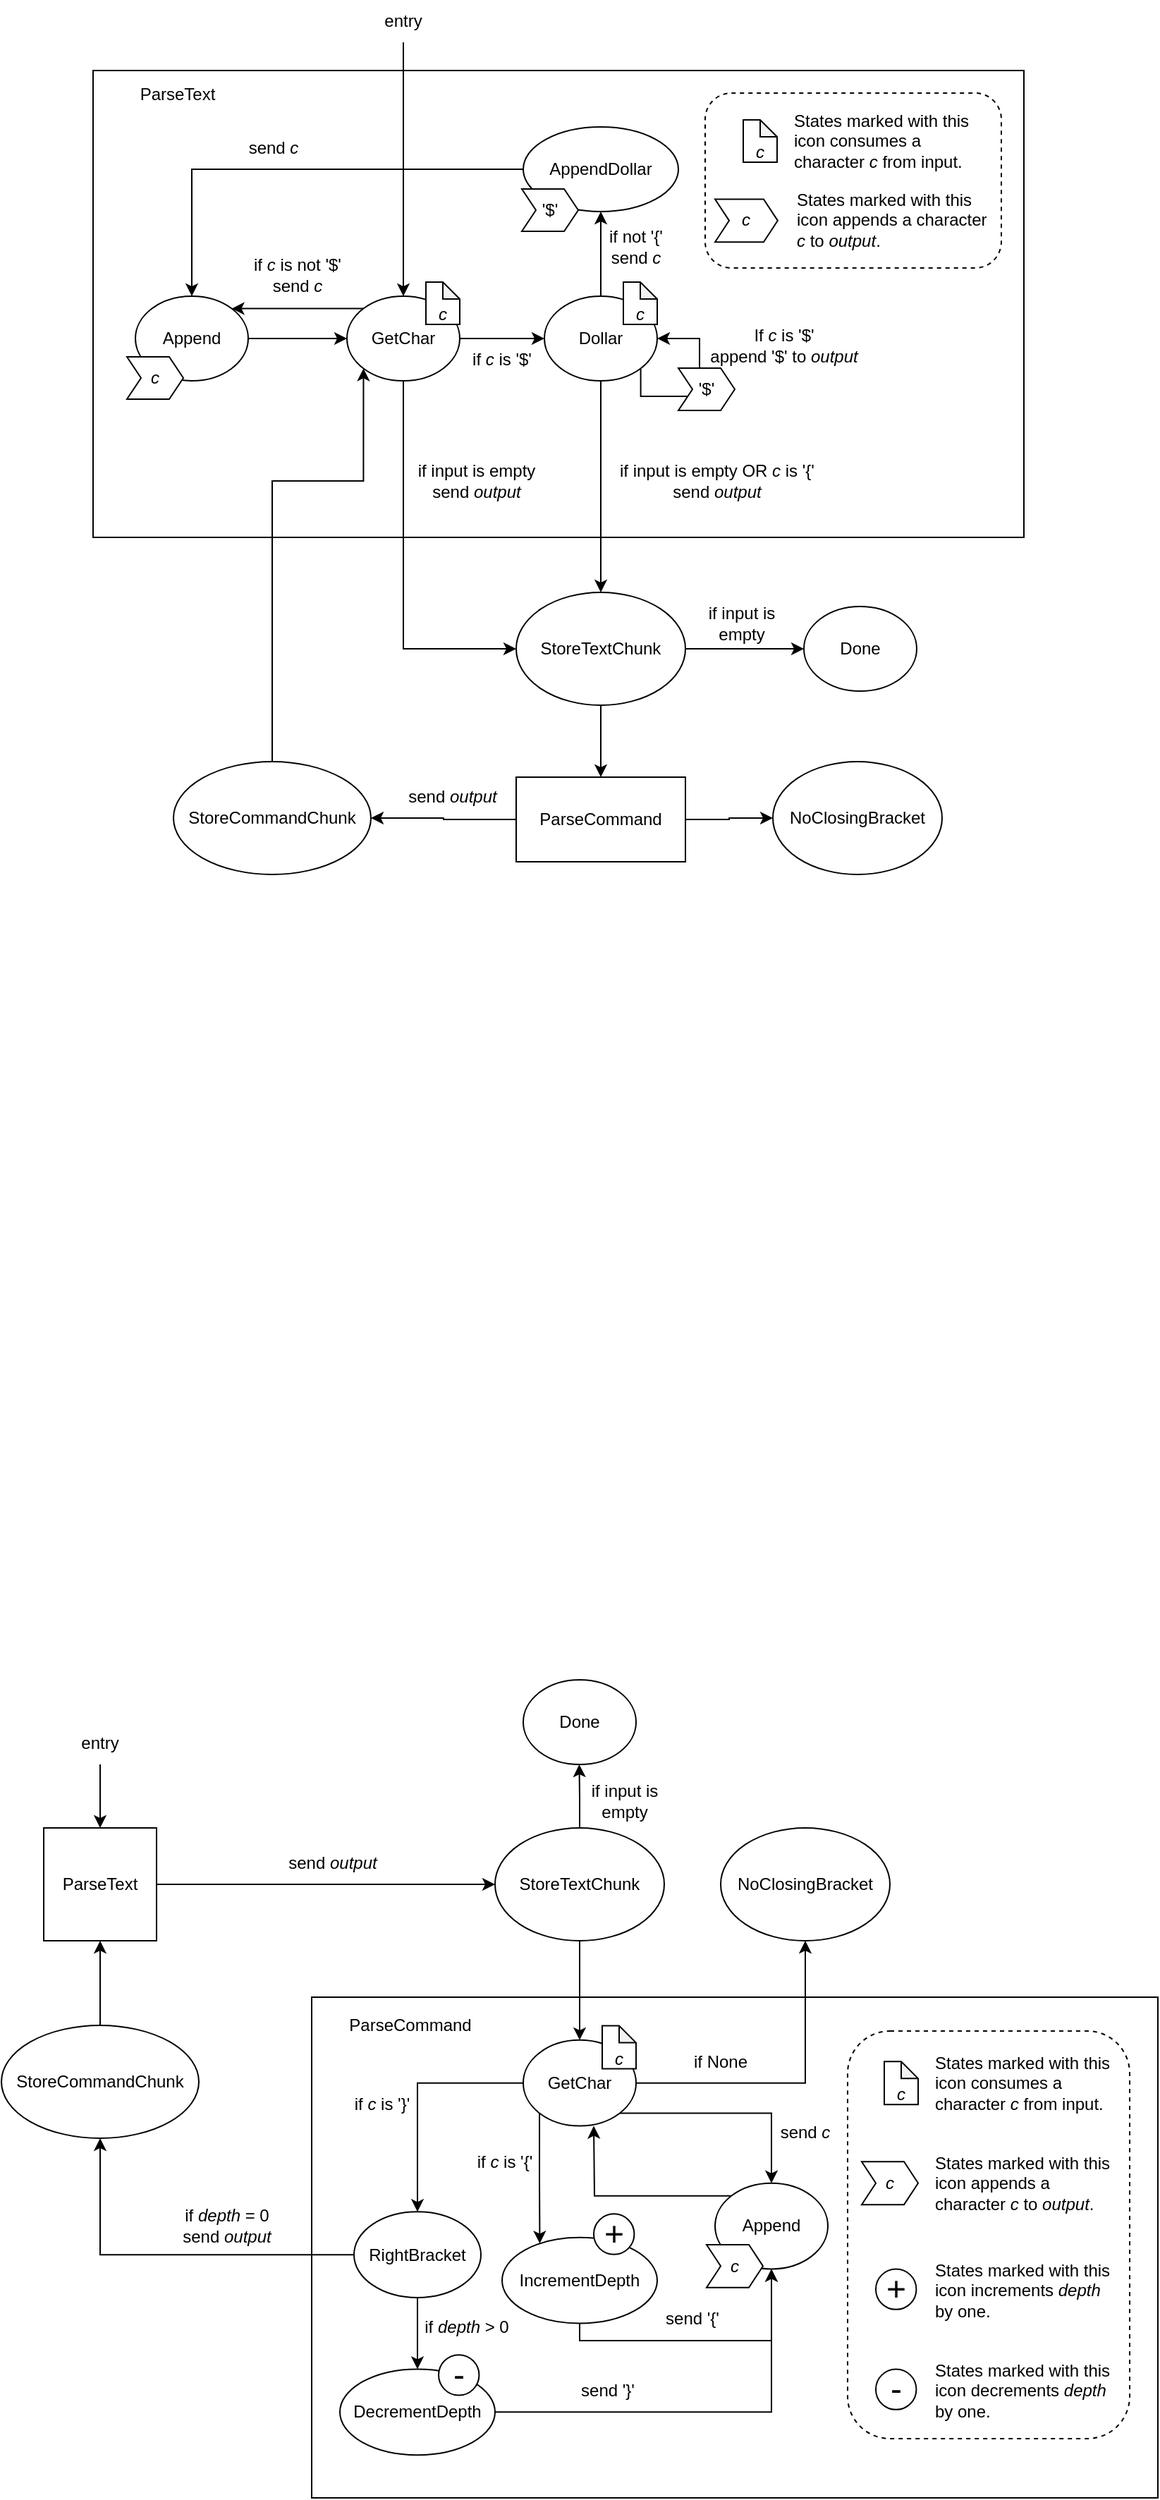 <mxfile version="21.1.7" type="github">
  <diagram name="Final State Machine" id="Ba7436QLJbThtLxYU6n6">
    <mxGraphModel dx="1236" dy="737" grid="1" gridSize="10" guides="1" tooltips="1" connect="1" arrows="1" fold="1" page="1" pageScale="1" pageWidth="850" pageHeight="1100" math="0" shadow="0">
      <root>
        <mxCell id="0" />
        <mxCell id="1" parent="0" />
        <mxCell id="i_3fjbcKc8RPNMoTjh3c-44" value="" style="group" vertex="1" connectable="0" parent="1">
          <mxGeometry x="15" y="1350" width="820" height="580" as="geometry" />
        </mxCell>
        <mxCell id="6i5JkS_G5Znk1qNWYGiz-70" value="" style="rounded=0;whiteSpace=wrap;html=1;movable=1;resizable=1;rotatable=1;deletable=1;editable=1;connectable=1;container=0;" parent="i_3fjbcKc8RPNMoTjh3c-44" vertex="1">
          <mxGeometry x="220" y="225" width="600" height="355" as="geometry" />
        </mxCell>
        <mxCell id="i_3fjbcKc8RPNMoTjh3c-43" value="" style="rounded=1;whiteSpace=wrap;html=1;fillColor=none;dashed=1;" vertex="1" parent="i_3fjbcKc8RPNMoTjh3c-44">
          <mxGeometry x="600" y="249" width="200" height="289" as="geometry" />
        </mxCell>
        <mxCell id="6i5JkS_G5Znk1qNWYGiz-121" value="Done" style="ellipse;whiteSpace=wrap;html=1;container=0;" parent="i_3fjbcKc8RPNMoTjh3c-44" vertex="1">
          <mxGeometry x="370" width="80" height="60" as="geometry" />
        </mxCell>
        <mxCell id="6i5JkS_G5Znk1qNWYGiz-64" value="ParseText" style="whiteSpace=wrap;html=1;aspect=fixed;" parent="i_3fjbcKc8RPNMoTjh3c-44" vertex="1">
          <mxGeometry x="30" y="105" width="80" height="80" as="geometry" />
        </mxCell>
        <mxCell id="i_3fjbcKc8RPNMoTjh3c-1" style="edgeStyle=orthogonalEdgeStyle;rounded=0;orthogonalLoop=1;jettySize=auto;html=1;exitX=0.5;exitY=0;exitDx=0;exitDy=0;" edge="1" parent="i_3fjbcKc8RPNMoTjh3c-44" source="6i5JkS_G5Znk1qNWYGiz-65">
          <mxGeometry relative="1" as="geometry">
            <mxPoint x="409.714" y="60" as="targetPoint" />
          </mxGeometry>
        </mxCell>
        <mxCell id="6i5JkS_G5Znk1qNWYGiz-65" value="StoreTextChunk" style="ellipse;whiteSpace=wrap;html=1;" parent="i_3fjbcKc8RPNMoTjh3c-44" vertex="1">
          <mxGeometry x="350" y="105" width="120" height="80" as="geometry" />
        </mxCell>
        <mxCell id="6i5JkS_G5Znk1qNWYGiz-66" style="edgeStyle=orthogonalEdgeStyle;rounded=0;orthogonalLoop=1;jettySize=auto;html=1;exitX=1;exitY=0.5;exitDx=0;exitDy=0;entryX=0;entryY=0.5;entryDx=0;entryDy=0;" parent="i_3fjbcKc8RPNMoTjh3c-44" source="6i5JkS_G5Znk1qNWYGiz-64" target="6i5JkS_G5Znk1qNWYGiz-65" edge="1">
          <mxGeometry relative="1" as="geometry" />
        </mxCell>
        <mxCell id="6i5JkS_G5Znk1qNWYGiz-67" value="send &lt;i&gt;output&lt;/i&gt;" style="text;html=1;strokeColor=none;fillColor=none;align=center;verticalAlign=middle;whiteSpace=wrap;rounded=0;" parent="i_3fjbcKc8RPNMoTjh3c-44" vertex="1">
          <mxGeometry x="200" y="115" width="70" height="30" as="geometry" />
        </mxCell>
        <mxCell id="6i5JkS_G5Znk1qNWYGiz-69" style="edgeStyle=orthogonalEdgeStyle;rounded=0;orthogonalLoop=1;jettySize=auto;html=1;" parent="i_3fjbcKc8RPNMoTjh3c-44" source="6i5JkS_G5Znk1qNWYGiz-68" target="6i5JkS_G5Znk1qNWYGiz-64" edge="1">
          <mxGeometry relative="1" as="geometry" />
        </mxCell>
        <mxCell id="6i5JkS_G5Znk1qNWYGiz-68" value="StoreCommandChunk" style="ellipse;whiteSpace=wrap;html=1;" parent="i_3fjbcKc8RPNMoTjh3c-44" vertex="1">
          <mxGeometry y="245" width="140" height="80" as="geometry" />
        </mxCell>
        <mxCell id="6i5JkS_G5Znk1qNWYGiz-71" value="NoClosingBracket" style="ellipse;whiteSpace=wrap;html=1;" parent="i_3fjbcKc8RPNMoTjh3c-44" vertex="1">
          <mxGeometry x="510" y="105" width="120" height="80" as="geometry" />
        </mxCell>
        <mxCell id="6i5JkS_G5Znk1qNWYGiz-85" style="edgeStyle=orthogonalEdgeStyle;rounded=0;orthogonalLoop=1;jettySize=auto;html=1;exitX=1;exitY=0.5;exitDx=0;exitDy=0;entryX=0.5;entryY=1;entryDx=0;entryDy=0;" parent="i_3fjbcKc8RPNMoTjh3c-44" source="6i5JkS_G5Znk1qNWYGiz-77" target="6i5JkS_G5Znk1qNWYGiz-71" edge="1">
          <mxGeometry relative="1" as="geometry" />
        </mxCell>
        <mxCell id="6i5JkS_G5Znk1qNWYGiz-93" style="edgeStyle=orthogonalEdgeStyle;rounded=0;orthogonalLoop=1;jettySize=auto;html=1;exitX=0;exitY=0.5;exitDx=0;exitDy=0;entryX=0.5;entryY=1;entryDx=0;entryDy=0;" parent="i_3fjbcKc8RPNMoTjh3c-44" source="6i5JkS_G5Znk1qNWYGiz-89" target="6i5JkS_G5Znk1qNWYGiz-68" edge="1">
          <mxGeometry relative="1" as="geometry" />
        </mxCell>
        <mxCell id="6i5JkS_G5Znk1qNWYGiz-94" value="&lt;div&gt;if &lt;i&gt;depth&lt;/i&gt; = 0&lt;/div&gt;&lt;div&gt;send &lt;i&gt;output&lt;/i&gt;&lt;/div&gt;" style="text;html=1;strokeColor=none;fillColor=none;align=center;verticalAlign=middle;whiteSpace=wrap;rounded=0;" parent="i_3fjbcKc8RPNMoTjh3c-44" vertex="1">
          <mxGeometry x="120" y="366.5" width="80" height="40" as="geometry" />
        </mxCell>
        <mxCell id="6i5JkS_G5Znk1qNWYGiz-156" style="edgeStyle=orthogonalEdgeStyle;rounded=0;orthogonalLoop=1;jettySize=auto;html=1;entryX=0.5;entryY=0;entryDx=0;entryDy=0;fontSize=12;" parent="i_3fjbcKc8RPNMoTjh3c-44" source="6i5JkS_G5Znk1qNWYGiz-155" target="6i5JkS_G5Znk1qNWYGiz-64" edge="1">
          <mxGeometry relative="1" as="geometry" />
        </mxCell>
        <mxCell id="6i5JkS_G5Znk1qNWYGiz-155" value="entry" style="text;html=1;strokeColor=none;fillColor=none;align=center;verticalAlign=middle;whiteSpace=wrap;rounded=0;fontSize=12;" parent="i_3fjbcKc8RPNMoTjh3c-44" vertex="1">
          <mxGeometry x="40" y="30" width="60" height="30" as="geometry" />
        </mxCell>
        <mxCell id="i_3fjbcKc8RPNMoTjh3c-2" value="if input is empty" style="text;html=1;strokeColor=none;fillColor=none;align=center;verticalAlign=middle;whiteSpace=wrap;rounded=0;" vertex="1" parent="i_3fjbcKc8RPNMoTjh3c-44">
          <mxGeometry x="412" y="71" width="60" height="30" as="geometry" />
        </mxCell>
        <mxCell id="6i5JkS_G5Znk1qNWYGiz-74" value="ParseCommand" style="text;html=1;strokeColor=none;fillColor=none;align=center;verticalAlign=middle;whiteSpace=wrap;rounded=0;container=0;" parent="i_3fjbcKc8RPNMoTjh3c-44" vertex="1">
          <mxGeometry x="240" y="235.14" width="100" height="19.86" as="geometry" />
        </mxCell>
        <mxCell id="6i5JkS_G5Znk1qNWYGiz-87" value="if None" style="text;html=1;strokeColor=none;fillColor=none;align=center;verticalAlign=middle;whiteSpace=wrap;rounded=0;container=0;" parent="i_3fjbcKc8RPNMoTjh3c-44" vertex="1">
          <mxGeometry x="480" y="255.429" width="60" height="30.429" as="geometry" />
        </mxCell>
        <mxCell id="6i5JkS_G5Znk1qNWYGiz-89" value="RightBracket" style="ellipse;whiteSpace=wrap;html=1;container=0;" parent="i_3fjbcKc8RPNMoTjh3c-44" vertex="1">
          <mxGeometry x="250" y="377.143" width="90" height="60.857" as="geometry" />
        </mxCell>
        <mxCell id="6i5JkS_G5Znk1qNWYGiz-91" style="edgeStyle=orthogonalEdgeStyle;rounded=0;orthogonalLoop=1;jettySize=auto;html=1;entryX=0.5;entryY=0;entryDx=0;entryDy=0;" parent="i_3fjbcKc8RPNMoTjh3c-44" source="6i5JkS_G5Znk1qNWYGiz-77" target="6i5JkS_G5Znk1qNWYGiz-89" edge="1">
          <mxGeometry relative="1" as="geometry" />
        </mxCell>
        <mxCell id="6i5JkS_G5Znk1qNWYGiz-92" value="if &lt;i&gt;c&lt;/i&gt; is &#39;}&#39;" style="text;html=1;strokeColor=none;fillColor=none;align=center;verticalAlign=middle;whiteSpace=wrap;rounded=0;container=0;" parent="i_3fjbcKc8RPNMoTjh3c-44" vertex="1">
          <mxGeometry x="240" y="285.857" width="60" height="30.429" as="geometry" />
        </mxCell>
        <mxCell id="6i5JkS_G5Znk1qNWYGiz-97" value="if &lt;i&gt;depth&lt;/i&gt; &amp;gt; 0" style="text;html=1;strokeColor=none;fillColor=none;align=center;verticalAlign=middle;whiteSpace=wrap;rounded=0;container=0;" parent="i_3fjbcKc8RPNMoTjh3c-44" vertex="1">
          <mxGeometry x="295" y="444.086" width="70" height="30.429" as="geometry" />
        </mxCell>
        <mxCell id="6i5JkS_G5Znk1qNWYGiz-103" value="if &lt;i&gt;c&lt;/i&gt; is &#39;{&#39;" style="text;html=1;strokeColor=none;fillColor=none;align=center;verticalAlign=middle;whiteSpace=wrap;rounded=0;container=0;" parent="i_3fjbcKc8RPNMoTjh3c-44" vertex="1">
          <mxGeometry x="330" y="326.429" width="54" height="30.429" as="geometry" />
        </mxCell>
        <mxCell id="6i5JkS_G5Znk1qNWYGiz-113" value="send &#39;}&#39;" style="text;html=1;strokeColor=none;fillColor=none;align=center;verticalAlign=middle;whiteSpace=wrap;rounded=0;container=0;" parent="i_3fjbcKc8RPNMoTjh3c-44" vertex="1">
          <mxGeometry x="400" y="488.714" width="60" height="30.429" as="geometry" />
        </mxCell>
        <mxCell id="6i5JkS_G5Znk1qNWYGiz-114" value="&lt;div&gt;send &#39;{&#39;&lt;/div&gt;" style="text;html=1;strokeColor=none;fillColor=none;align=center;verticalAlign=middle;whiteSpace=wrap;rounded=0;container=0;" parent="i_3fjbcKc8RPNMoTjh3c-44" vertex="1">
          <mxGeometry x="460" y="438" width="60" height="30.429" as="geometry" />
        </mxCell>
        <mxCell id="6i5JkS_G5Znk1qNWYGiz-115" style="edgeStyle=orthogonalEdgeStyle;rounded=0;orthogonalLoop=1;jettySize=auto;html=1;exitX=0;exitY=0;exitDx=0;exitDy=0;" parent="i_3fjbcKc8RPNMoTjh3c-44" source="6i5JkS_G5Znk1qNWYGiz-105" edge="1">
          <mxGeometry relative="1" as="geometry">
            <mxPoint x="420" y="316.286" as="targetPoint" />
          </mxGeometry>
        </mxCell>
        <mxCell id="6i5JkS_G5Znk1qNWYGiz-96" style="edgeStyle=orthogonalEdgeStyle;rounded=0;orthogonalLoop=1;jettySize=auto;html=1;exitX=0.5;exitY=1;exitDx=0;exitDy=0;" parent="i_3fjbcKc8RPNMoTjh3c-44" source="6i5JkS_G5Znk1qNWYGiz-89" target="6i5JkS_G5Znk1qNWYGiz-95" edge="1">
          <mxGeometry relative="1" as="geometry" />
        </mxCell>
        <mxCell id="6i5JkS_G5Znk1qNWYGiz-142" value="send &lt;i&gt;c&lt;/i&gt;" style="text;html=1;strokeColor=none;fillColor=none;align=center;verticalAlign=middle;whiteSpace=wrap;rounded=0;fontSize=12;container=0;" parent="i_3fjbcKc8RPNMoTjh3c-44" vertex="1">
          <mxGeometry x="540" y="306.143" width="60" height="30.429" as="geometry" />
        </mxCell>
        <mxCell id="6i5JkS_G5Znk1qNWYGiz-77" value="&lt;div&gt;GetChar&lt;/div&gt;" style="ellipse;whiteSpace=wrap;html=1;container=0;" parent="i_3fjbcKc8RPNMoTjh3c-44" vertex="1">
          <mxGeometry x="370" y="255.429" width="80" height="60.857" as="geometry" />
        </mxCell>
        <mxCell id="6i5JkS_G5Znk1qNWYGiz-86" style="edgeStyle=orthogonalEdgeStyle;rounded=0;orthogonalLoop=1;jettySize=auto;html=1;exitX=0.5;exitY=1;exitDx=0;exitDy=0;entryX=0.5;entryY=0;entryDx=0;entryDy=0;" parent="i_3fjbcKc8RPNMoTjh3c-44" source="6i5JkS_G5Znk1qNWYGiz-65" target="6i5JkS_G5Znk1qNWYGiz-77" edge="1">
          <mxGeometry relative="1" as="geometry" />
        </mxCell>
        <mxCell id="6i5JkS_G5Znk1qNWYGiz-78" value="&lt;div&gt;&lt;br&gt;&lt;/div&gt;&lt;div&gt;&lt;i&gt;c&lt;/i&gt;&lt;/div&gt;" style="shape=note;whiteSpace=wrap;html=1;backgroundOutline=1;darkOpacity=0.05;size=12;container=0;" parent="i_3fjbcKc8RPNMoTjh3c-44" vertex="1">
          <mxGeometry x="426" y="245.286" width="24" height="30.429" as="geometry" />
        </mxCell>
        <mxCell id="6i5JkS_G5Znk1qNWYGiz-105" value="Append" style="ellipse;whiteSpace=wrap;html=1;container=0;" parent="i_3fjbcKc8RPNMoTjh3c-44" vertex="1">
          <mxGeometry x="506" y="356.857" width="80" height="60.857" as="geometry" />
        </mxCell>
        <mxCell id="6i5JkS_G5Znk1qNWYGiz-107" style="edgeStyle=orthogonalEdgeStyle;rounded=0;orthogonalLoop=1;jettySize=auto;html=1;exitX=1;exitY=1;exitDx=0;exitDy=0;" parent="i_3fjbcKc8RPNMoTjh3c-44" source="6i5JkS_G5Znk1qNWYGiz-77" target="6i5JkS_G5Znk1qNWYGiz-105" edge="1">
          <mxGeometry relative="1" as="geometry" />
        </mxCell>
        <mxCell id="6i5JkS_G5Znk1qNWYGiz-106" value="&lt;i&gt;c&lt;/i&gt;" style="shape=step;perimeter=stepPerimeter;whiteSpace=wrap;html=1;fixedSize=1;size=10.0;container=0;" parent="i_3fjbcKc8RPNMoTjh3c-44" vertex="1">
          <mxGeometry x="500" y="400.471" width="40" height="30.429" as="geometry" />
        </mxCell>
        <mxCell id="6i5JkS_G5Znk1qNWYGiz-99" value="IncrementDepth" style="ellipse;whiteSpace=wrap;html=1;container=0;" parent="i_3fjbcKc8RPNMoTjh3c-44" vertex="1">
          <mxGeometry x="355" y="395.4" width="110" height="60.857" as="geometry" />
        </mxCell>
        <mxCell id="6i5JkS_G5Znk1qNWYGiz-100" style="edgeStyle=orthogonalEdgeStyle;rounded=0;orthogonalLoop=1;jettySize=auto;html=1;exitX=0;exitY=1;exitDx=0;exitDy=0;entryX=0.243;entryY=0.07;entryDx=0;entryDy=0;entryPerimeter=0;" parent="i_3fjbcKc8RPNMoTjh3c-44" source="6i5JkS_G5Znk1qNWYGiz-77" target="6i5JkS_G5Znk1qNWYGiz-99" edge="1">
          <mxGeometry relative="1" as="geometry" />
        </mxCell>
        <mxCell id="6i5JkS_G5Znk1qNWYGiz-110" style="edgeStyle=orthogonalEdgeStyle;rounded=0;orthogonalLoop=1;jettySize=auto;html=1;exitX=0.5;exitY=1;exitDx=0;exitDy=0;entryX=0.5;entryY=1;entryDx=0;entryDy=0;" parent="i_3fjbcKc8RPNMoTjh3c-44" source="6i5JkS_G5Znk1qNWYGiz-99" target="6i5JkS_G5Znk1qNWYGiz-105" edge="1">
          <mxGeometry relative="1" as="geometry">
            <Array as="points">
              <mxPoint x="410" y="468.429" />
              <mxPoint x="546" y="468.429" />
            </Array>
          </mxGeometry>
        </mxCell>
        <mxCell id="6i5JkS_G5Znk1qNWYGiz-116" value="&lt;font style=&quot;font-size: 24px;&quot;&gt;+&lt;/font&gt;" style="ellipse;whiteSpace=wrap;html=1;aspect=fixed;container=0;" parent="i_3fjbcKc8RPNMoTjh3c-44" vertex="1">
          <mxGeometry x="420" y="378.664" width="28.714" height="28.714" as="geometry" />
        </mxCell>
        <mxCell id="6i5JkS_G5Znk1qNWYGiz-95" value="DecrementDepth" style="ellipse;whiteSpace=wrap;html=1;container=0;" parent="i_3fjbcKc8RPNMoTjh3c-44" vertex="1">
          <mxGeometry x="240" y="488.714" width="110" height="60.857" as="geometry" />
        </mxCell>
        <mxCell id="6i5JkS_G5Znk1qNWYGiz-112" style="edgeStyle=orthogonalEdgeStyle;rounded=0;orthogonalLoop=1;jettySize=auto;html=1;exitX=1;exitY=0.5;exitDx=0;exitDy=0;entryX=0.5;entryY=1;entryDx=0;entryDy=0;" parent="i_3fjbcKc8RPNMoTjh3c-44" source="6i5JkS_G5Znk1qNWYGiz-95" target="6i5JkS_G5Znk1qNWYGiz-105" edge="1">
          <mxGeometry relative="1" as="geometry" />
        </mxCell>
        <mxCell id="6i5JkS_G5Znk1qNWYGiz-117" value="&lt;font style=&quot;font-size: 24px;&quot;&gt;-&lt;/font&gt;" style="ellipse;whiteSpace=wrap;html=1;aspect=fixed;container=0;" parent="i_3fjbcKc8RPNMoTjh3c-44" vertex="1">
          <mxGeometry x="310" y="478.571" width="28.714" height="28.714" as="geometry" />
        </mxCell>
        <mxCell id="6i5JkS_G5Znk1qNWYGiz-132" value="&lt;font style=&quot;font-size: 24px;&quot;&gt;+&lt;/font&gt;" style="ellipse;whiteSpace=wrap;html=1;aspect=fixed;container=0;" parent="i_3fjbcKc8RPNMoTjh3c-44" vertex="1">
          <mxGeometry x="620" y="417.714" width="28.714" height="28.714" as="geometry" />
        </mxCell>
        <mxCell id="6i5JkS_G5Znk1qNWYGiz-137" value="States marked with this icon increments &lt;i&gt;depth&lt;/i&gt; by one." style="text;html=1;strokeColor=none;fillColor=none;align=left;verticalAlign=middle;whiteSpace=wrap;rounded=0;fontSize=12;container=0;" parent="i_3fjbcKc8RPNMoTjh3c-44" vertex="1">
          <mxGeometry x="660" y="417.714" width="130" height="30.429" as="geometry" />
        </mxCell>
        <mxCell id="6i5JkS_G5Znk1qNWYGiz-133" value="&lt;font style=&quot;font-size: 24px;&quot;&gt;-&lt;/font&gt;" style="ellipse;whiteSpace=wrap;html=1;aspect=fixed;container=0;" parent="i_3fjbcKc8RPNMoTjh3c-44" vertex="1">
          <mxGeometry x="620" y="488.714" width="28.714" height="28.714" as="geometry" />
        </mxCell>
        <mxCell id="6i5JkS_G5Znk1qNWYGiz-138" value="States marked with this icon decrements &lt;i&gt;depth&lt;/i&gt; by one." style="text;html=1;strokeColor=none;fillColor=none;align=left;verticalAlign=middle;whiteSpace=wrap;rounded=0;fontSize=12;container=0;" parent="i_3fjbcKc8RPNMoTjh3c-44" vertex="1">
          <mxGeometry x="660" y="488.714" width="130" height="30.429" as="geometry" />
        </mxCell>
        <mxCell id="i_3fjbcKc8RPNMoTjh3c-20" value="" style="group" vertex="1" connectable="0" parent="i_3fjbcKc8RPNMoTjh3c-44">
          <mxGeometry x="610" y="326.429" width="180" height="60.857" as="geometry" />
        </mxCell>
        <mxCell id="6i5JkS_G5Znk1qNWYGiz-130" value="&lt;div&gt;States marked with this icon appends a character &lt;i&gt;c&lt;/i&gt; to &lt;i&gt;output&lt;/i&gt;.&lt;br&gt;&lt;/div&gt;" style="text;html=1;strokeColor=none;fillColor=none;align=left;verticalAlign=middle;whiteSpace=wrap;rounded=0;container=0;" parent="i_3fjbcKc8RPNMoTjh3c-20" vertex="1">
          <mxGeometry x="50" width="130" height="60.857" as="geometry" />
        </mxCell>
        <mxCell id="6i5JkS_G5Znk1qNWYGiz-131" value="&lt;i&gt;c&lt;/i&gt;" style="shape=step;perimeter=stepPerimeter;whiteSpace=wrap;html=1;fixedSize=1;size=10.0;container=0;" parent="i_3fjbcKc8RPNMoTjh3c-20" vertex="1">
          <mxGeometry y="15.214" width="40" height="30.429" as="geometry" />
        </mxCell>
        <mxCell id="6i5JkS_G5Znk1qNWYGiz-125" value="States marked with this icon consumes a character &lt;i&gt;c&lt;/i&gt; from input." style="text;html=1;strokeColor=none;fillColor=none;align=left;verticalAlign=middle;whiteSpace=wrap;rounded=0;container=0;" parent="i_3fjbcKc8RPNMoTjh3c-44" vertex="1">
          <mxGeometry x="660" y="265.571" width="130" height="40.571" as="geometry" />
        </mxCell>
        <mxCell id="6i5JkS_G5Znk1qNWYGiz-126" value="&lt;div&gt;&lt;br&gt;&lt;/div&gt;&lt;div&gt;&lt;i&gt;c&lt;/i&gt;&lt;/div&gt;" style="shape=note;whiteSpace=wrap;html=1;backgroundOutline=1;darkOpacity=0.05;size=12;container=0;" parent="i_3fjbcKc8RPNMoTjh3c-44" vertex="1">
          <mxGeometry x="626" y="270.643" width="24" height="30.429" as="geometry" />
        </mxCell>
        <mxCell id="i_3fjbcKc8RPNMoTjh3c-45" value="" style="group" vertex="1" connectable="0" parent="1">
          <mxGeometry x="80" y="159" width="660" height="620" as="geometry" />
        </mxCell>
        <mxCell id="6i5JkS_G5Znk1qNWYGiz-26" value="" style="rounded=0;whiteSpace=wrap;html=1;movable=1;resizable=1;rotatable=1;deletable=1;editable=1;connectable=1;container=0;locked=0;" parent="i_3fjbcKc8RPNMoTjh3c-45" vertex="1">
          <mxGeometry y="50" width="660" height="331" as="geometry" />
        </mxCell>
        <mxCell id="6i5JkS_G5Znk1qNWYGiz-57" value="StoreTextChunk" style="ellipse;whiteSpace=wrap;html=1;container=0;" parent="i_3fjbcKc8RPNMoTjh3c-45" vertex="1">
          <mxGeometry x="300" y="420" width="120" height="80" as="geometry" />
        </mxCell>
        <mxCell id="6i5JkS_G5Znk1qNWYGiz-59" value="StoreCommandChunk" style="ellipse;whiteSpace=wrap;html=1;container=0;" parent="i_3fjbcKc8RPNMoTjh3c-45" vertex="1">
          <mxGeometry x="57" y="540" width="140" height="80" as="geometry" />
        </mxCell>
        <mxCell id="6i5JkS_G5Znk1qNWYGiz-61" value="send &lt;i&gt;output&lt;/i&gt;" style="text;html=1;strokeColor=none;fillColor=none;align=center;verticalAlign=middle;whiteSpace=wrap;rounded=0;container=0;" parent="i_3fjbcKc8RPNMoTjh3c-45" vertex="1">
          <mxGeometry x="220" y="550" width="70" height="30" as="geometry" />
        </mxCell>
        <mxCell id="6i5JkS_G5Znk1qNWYGiz-72" value="NoClosingBracket" style="ellipse;whiteSpace=wrap;html=1;container=0;" parent="i_3fjbcKc8RPNMoTjh3c-45" vertex="1">
          <mxGeometry x="482" y="540" width="120" height="80" as="geometry" />
        </mxCell>
        <mxCell id="6i5JkS_G5Znk1qNWYGiz-152" style="edgeStyle=orthogonalEdgeStyle;rounded=0;orthogonalLoop=1;jettySize=auto;html=1;exitX=0;exitY=0.5;exitDx=0;exitDy=0;entryX=1;entryY=0.5;entryDx=0;entryDy=0;fontSize=12;" parent="i_3fjbcKc8RPNMoTjh3c-45" source="6i5JkS_G5Znk1qNWYGiz-149" target="6i5JkS_G5Znk1qNWYGiz-59" edge="1">
          <mxGeometry relative="1" as="geometry" />
        </mxCell>
        <mxCell id="i_3fjbcKc8RPNMoTjh3c-12" style="edgeStyle=orthogonalEdgeStyle;rounded=0;orthogonalLoop=1;jettySize=auto;html=1;exitX=1;exitY=0.5;exitDx=0;exitDy=0;entryX=0;entryY=0.5;entryDx=0;entryDy=0;" edge="1" parent="i_3fjbcKc8RPNMoTjh3c-45" source="6i5JkS_G5Znk1qNWYGiz-149" target="6i5JkS_G5Znk1qNWYGiz-72">
          <mxGeometry relative="1" as="geometry" />
        </mxCell>
        <mxCell id="6i5JkS_G5Znk1qNWYGiz-149" value="ParseCommand" style="rounded=0;whiteSpace=wrap;html=1;fontSize=12;container=0;" parent="i_3fjbcKc8RPNMoTjh3c-45" vertex="1">
          <mxGeometry x="300" y="551" width="120" height="60" as="geometry" />
        </mxCell>
        <mxCell id="i_3fjbcKc8RPNMoTjh3c-15" style="edgeStyle=orthogonalEdgeStyle;rounded=0;orthogonalLoop=1;jettySize=auto;html=1;exitX=0.5;exitY=1;exitDx=0;exitDy=0;entryX=0.5;entryY=0;entryDx=0;entryDy=0;" edge="1" parent="i_3fjbcKc8RPNMoTjh3c-45" source="6i5JkS_G5Znk1qNWYGiz-57" target="6i5JkS_G5Znk1qNWYGiz-149">
          <mxGeometry relative="1" as="geometry" />
        </mxCell>
        <mxCell id="6i5JkS_G5Znk1qNWYGiz-25" value="ParseText" style="text;html=1;strokeColor=none;fillColor=none;align=center;verticalAlign=middle;whiteSpace=wrap;rounded=0;container=0;" parent="i_3fjbcKc8RPNMoTjh3c-45" vertex="1">
          <mxGeometry x="30" y="52" width="60" height="30" as="geometry" />
        </mxCell>
        <mxCell id="6i5JkS_G5Znk1qNWYGiz-33" value="if &lt;i&gt;c&lt;/i&gt; is &#39;$&#39;" style="text;html=1;strokeColor=none;fillColor=none;align=center;verticalAlign=middle;whiteSpace=wrap;rounded=0;container=0;" parent="i_3fjbcKc8RPNMoTjh3c-45" vertex="1">
          <mxGeometry x="260" y="240" width="60" height="30" as="geometry" />
        </mxCell>
        <mxCell id="6i5JkS_G5Znk1qNWYGiz-35" value="if not &#39;{&#39; send &lt;i&gt;c&lt;/i&gt;" style="text;html=1;strokeColor=none;fillColor=none;align=center;verticalAlign=middle;whiteSpace=wrap;rounded=0;container=0;" parent="i_3fjbcKc8RPNMoTjh3c-45" vertex="1">
          <mxGeometry x="355" y="160" width="60" height="30" as="geometry" />
        </mxCell>
        <mxCell id="6i5JkS_G5Znk1qNWYGiz-36" value="send &lt;i&gt;c&lt;/i&gt;" style="text;html=1;strokeColor=none;fillColor=none;align=center;verticalAlign=middle;whiteSpace=wrap;rounded=0;container=0;" parent="i_3fjbcKc8RPNMoTjh3c-45" vertex="1">
          <mxGeometry x="98" y="90" width="60" height="30" as="geometry" />
        </mxCell>
        <mxCell id="6i5JkS_G5Znk1qNWYGiz-37" value="if &lt;i&gt;c&lt;/i&gt; is not &#39;$&#39;&lt;br&gt;&lt;div&gt;send &lt;i&gt;c&lt;/i&gt;&lt;/div&gt;" style="text;html=1;strokeColor=none;fillColor=none;align=center;verticalAlign=middle;whiteSpace=wrap;rounded=0;container=0;" parent="i_3fjbcKc8RPNMoTjh3c-45" vertex="1">
          <mxGeometry x="110" y="180" width="70" height="30" as="geometry" />
        </mxCell>
        <mxCell id="i_3fjbcKc8RPNMoTjh3c-14" style="edgeStyle=orthogonalEdgeStyle;rounded=0;orthogonalLoop=1;jettySize=auto;html=1;exitX=0.5;exitY=1;exitDx=0;exitDy=0;entryX=0;entryY=0.5;entryDx=0;entryDy=0;" edge="1" parent="i_3fjbcKc8RPNMoTjh3c-45" source="6i5JkS_G5Znk1qNWYGiz-2" target="6i5JkS_G5Znk1qNWYGiz-57">
          <mxGeometry relative="1" as="geometry" />
        </mxCell>
        <mxCell id="i_3fjbcKc8RPNMoTjh3c-5" value="&lt;div&gt;if input is empty&lt;/div&gt;send &lt;i&gt;output&lt;/i&gt;" style="text;html=1;strokeColor=none;fillColor=none;align=center;verticalAlign=middle;whiteSpace=wrap;rounded=0;container=0;" vertex="1" parent="i_3fjbcKc8RPNMoTjh3c-45">
          <mxGeometry x="220" y="321" width="104" height="40" as="geometry" />
        </mxCell>
        <mxCell id="i_3fjbcKc8RPNMoTjh3c-18" value="Done" style="ellipse;whiteSpace=wrap;html=1;container=0;" vertex="1" parent="i_3fjbcKc8RPNMoTjh3c-45">
          <mxGeometry x="504" y="430" width="80" height="60" as="geometry" />
        </mxCell>
        <mxCell id="i_3fjbcKc8RPNMoTjh3c-19" style="edgeStyle=orthogonalEdgeStyle;rounded=0;orthogonalLoop=1;jettySize=auto;html=1;exitX=1;exitY=0.5;exitDx=0;exitDy=0;entryX=0;entryY=0.5;entryDx=0;entryDy=0;" edge="1" parent="i_3fjbcKc8RPNMoTjh3c-45" source="6i5JkS_G5Znk1qNWYGiz-57" target="i_3fjbcKc8RPNMoTjh3c-18">
          <mxGeometry relative="1" as="geometry" />
        </mxCell>
        <mxCell id="6i5JkS_G5Znk1qNWYGiz-30" value="entry" style="text;html=1;strokeColor=none;fillColor=none;align=center;verticalAlign=middle;whiteSpace=wrap;rounded=0;container=0;" parent="i_3fjbcKc8RPNMoTjh3c-45" vertex="1">
          <mxGeometry x="190" width="60" height="30" as="geometry" />
        </mxCell>
        <mxCell id="i_3fjbcKc8RPNMoTjh3c-24" style="edgeStyle=orthogonalEdgeStyle;rounded=0;orthogonalLoop=1;jettySize=auto;html=1;entryX=0.5;entryY=0;entryDx=0;entryDy=0;" edge="1" parent="i_3fjbcKc8RPNMoTjh3c-45" source="6i5JkS_G5Znk1qNWYGiz-30" target="6i5JkS_G5Znk1qNWYGiz-2">
          <mxGeometry relative="1" as="geometry" />
        </mxCell>
        <mxCell id="i_3fjbcKc8RPNMoTjh3c-27" value="if input is empty" style="text;html=1;strokeColor=none;fillColor=none;align=center;verticalAlign=middle;whiteSpace=wrap;rounded=0;container=0;" vertex="1" parent="i_3fjbcKc8RPNMoTjh3c-45">
          <mxGeometry x="430" y="427" width="60" height="30" as="geometry" />
        </mxCell>
        <mxCell id="i_3fjbcKc8RPNMoTjh3c-30" value="&lt;div&gt;if input is empty OR &lt;i&gt;c&lt;/i&gt; is &#39;{&#39; &lt;br&gt;&lt;/div&gt;send &lt;i&gt;output&lt;/i&gt;" style="text;html=1;strokeColor=none;fillColor=none;align=center;verticalAlign=middle;whiteSpace=wrap;rounded=0;container=0;" vertex="1" parent="i_3fjbcKc8RPNMoTjh3c-45">
          <mxGeometry x="360" y="321" width="165" height="40" as="geometry" />
        </mxCell>
        <mxCell id="6i5JkS_G5Znk1qNWYGiz-2" value="&lt;div&gt;GetChar&lt;/div&gt;" style="ellipse;whiteSpace=wrap;html=1;container=0;" parent="i_3fjbcKc8RPNMoTjh3c-45" vertex="1">
          <mxGeometry x="180" y="210" width="80" height="60" as="geometry" />
        </mxCell>
        <mxCell id="i_3fjbcKc8RPNMoTjh3c-33" style="edgeStyle=orthogonalEdgeStyle;rounded=0;orthogonalLoop=1;jettySize=auto;html=1;exitX=0.5;exitY=0;exitDx=0;exitDy=0;entryX=0;entryY=1;entryDx=0;entryDy=0;" edge="1" parent="i_3fjbcKc8RPNMoTjh3c-45" source="6i5JkS_G5Znk1qNWYGiz-59" target="6i5JkS_G5Znk1qNWYGiz-2">
          <mxGeometry relative="1" as="geometry">
            <Array as="points">
              <mxPoint x="127" y="341" />
              <mxPoint x="192" y="341" />
            </Array>
          </mxGeometry>
        </mxCell>
        <mxCell id="6i5JkS_G5Znk1qNWYGiz-40" value="&lt;div&gt;&lt;br&gt;&lt;/div&gt;&lt;div&gt;&lt;i&gt;c&lt;/i&gt;&lt;/div&gt;" style="shape=note;whiteSpace=wrap;html=1;backgroundOutline=1;darkOpacity=0.05;size=12;container=0;" parent="i_3fjbcKc8RPNMoTjh3c-45" vertex="1">
          <mxGeometry x="236" y="200" width="24" height="30" as="geometry" />
        </mxCell>
        <mxCell id="6i5JkS_G5Znk1qNWYGiz-18" value="Append" style="ellipse;whiteSpace=wrap;html=1;container=0;" parent="i_3fjbcKc8RPNMoTjh3c-45" vertex="1">
          <mxGeometry x="30" y="210" width="80" height="60" as="geometry" />
        </mxCell>
        <mxCell id="6i5JkS_G5Znk1qNWYGiz-19" style="edgeStyle=orthogonalEdgeStyle;rounded=0;orthogonalLoop=1;jettySize=auto;html=1;exitX=0;exitY=0;exitDx=0;exitDy=0;entryX=1;entryY=0;entryDx=0;entryDy=0;" parent="i_3fjbcKc8RPNMoTjh3c-45" source="6i5JkS_G5Znk1qNWYGiz-2" target="6i5JkS_G5Znk1qNWYGiz-18" edge="1">
          <mxGeometry relative="1" as="geometry" />
        </mxCell>
        <mxCell id="6i5JkS_G5Znk1qNWYGiz-146" style="edgeStyle=orthogonalEdgeStyle;rounded=0;orthogonalLoop=1;jettySize=auto;html=1;exitX=1;exitY=0.5;exitDx=0;exitDy=0;fontSize=12;" parent="i_3fjbcKc8RPNMoTjh3c-45" source="6i5JkS_G5Znk1qNWYGiz-18" target="6i5JkS_G5Znk1qNWYGiz-2" edge="1">
          <mxGeometry relative="1" as="geometry" />
        </mxCell>
        <mxCell id="6i5JkS_G5Znk1qNWYGiz-45" value="&lt;i&gt;c&lt;/i&gt;" style="shape=step;perimeter=stepPerimeter;whiteSpace=wrap;html=1;fixedSize=1;size=10.0;container=0;" parent="i_3fjbcKc8RPNMoTjh3c-45" vertex="1">
          <mxGeometry x="24" y="253" width="40" height="30" as="geometry" />
        </mxCell>
        <mxCell id="i_3fjbcKc8RPNMoTjh3c-32" style="edgeStyle=orthogonalEdgeStyle;rounded=0;orthogonalLoop=1;jettySize=auto;html=1;exitX=0.5;exitY=1;exitDx=0;exitDy=0;" edge="1" parent="i_3fjbcKc8RPNMoTjh3c-45" source="6i5JkS_G5Znk1qNWYGiz-7" target="6i5JkS_G5Znk1qNWYGiz-57">
          <mxGeometry relative="1" as="geometry" />
        </mxCell>
        <mxCell id="6i5JkS_G5Znk1qNWYGiz-7" value="&lt;div&gt;Dollar&lt;/div&gt;" style="ellipse;whiteSpace=wrap;html=1;container=0;" parent="i_3fjbcKc8RPNMoTjh3c-45" vertex="1">
          <mxGeometry x="320" y="210" width="80" height="60" as="geometry" />
        </mxCell>
        <mxCell id="6i5JkS_G5Znk1qNWYGiz-9" style="edgeStyle=orthogonalEdgeStyle;rounded=0;orthogonalLoop=1;jettySize=auto;html=1;exitX=1;exitY=0.5;exitDx=0;exitDy=0;entryX=0;entryY=0.5;entryDx=0;entryDy=0;" parent="i_3fjbcKc8RPNMoTjh3c-45" source="6i5JkS_G5Znk1qNWYGiz-2" target="6i5JkS_G5Znk1qNWYGiz-7" edge="1">
          <mxGeometry relative="1" as="geometry" />
        </mxCell>
        <mxCell id="6i5JkS_G5Znk1qNWYGiz-41" value="&lt;div&gt;&lt;br&gt;&lt;/div&gt;&lt;div&gt;&lt;i&gt;c&lt;/i&gt;&lt;/div&gt;" style="shape=note;whiteSpace=wrap;html=1;backgroundOutline=1;darkOpacity=0.05;size=12;container=0;" parent="i_3fjbcKc8RPNMoTjh3c-45" vertex="1">
          <mxGeometry x="376" y="200" width="24" height="30" as="geometry" />
        </mxCell>
        <mxCell id="6i5JkS_G5Znk1qNWYGiz-12" value="AppendDollar" style="ellipse;whiteSpace=wrap;html=1;container=0;" parent="i_3fjbcKc8RPNMoTjh3c-45" vertex="1">
          <mxGeometry x="305" y="90" width="110" height="60" as="geometry" />
        </mxCell>
        <mxCell id="6i5JkS_G5Znk1qNWYGiz-14" style="edgeStyle=orthogonalEdgeStyle;rounded=0;orthogonalLoop=1;jettySize=auto;html=1;entryX=0.5;entryY=0;entryDx=0;entryDy=0;" parent="i_3fjbcKc8RPNMoTjh3c-45" source="6i5JkS_G5Znk1qNWYGiz-12" target="6i5JkS_G5Znk1qNWYGiz-18" edge="1">
          <mxGeometry relative="1" as="geometry" />
        </mxCell>
        <mxCell id="6i5JkS_G5Znk1qNWYGiz-44" value="&#39;$&#39;" style="shape=step;perimeter=stepPerimeter;whiteSpace=wrap;html=1;fixedSize=1;size=10.0;container=0;" parent="i_3fjbcKc8RPNMoTjh3c-45" vertex="1">
          <mxGeometry x="304" y="134" width="40" height="30" as="geometry" />
        </mxCell>
        <mxCell id="6i5JkS_G5Znk1qNWYGiz-13" style="edgeStyle=orthogonalEdgeStyle;rounded=0;orthogonalLoop=1;jettySize=auto;html=1;entryX=0.5;entryY=1;entryDx=0;entryDy=0;" parent="i_3fjbcKc8RPNMoTjh3c-45" source="6i5JkS_G5Znk1qNWYGiz-7" target="6i5JkS_G5Znk1qNWYGiz-12" edge="1">
          <mxGeometry relative="1" as="geometry" />
        </mxCell>
        <mxCell id="i_3fjbcKc8RPNMoTjh3c-36" style="edgeStyle=orthogonalEdgeStyle;rounded=0;orthogonalLoop=1;jettySize=auto;html=1;exitX=1;exitY=1;exitDx=0;exitDy=0;entryX=1;entryY=0.5;entryDx=0;entryDy=0;" edge="1" parent="i_3fjbcKc8RPNMoTjh3c-45" source="6i5JkS_G5Znk1qNWYGiz-7" target="6i5JkS_G5Znk1qNWYGiz-7">
          <mxGeometry relative="1" as="geometry">
            <Array as="points">
              <mxPoint x="388" y="281" />
              <mxPoint x="430" y="281" />
              <mxPoint x="430" y="240" />
            </Array>
          </mxGeometry>
        </mxCell>
        <mxCell id="i_3fjbcKc8RPNMoTjh3c-37" value="&#39;$&#39;" style="shape=step;perimeter=stepPerimeter;whiteSpace=wrap;html=1;fixedSize=1;size=10.0;container=0;" vertex="1" parent="i_3fjbcKc8RPNMoTjh3c-45">
          <mxGeometry x="415" y="261" width="40" height="30" as="geometry" />
        </mxCell>
        <mxCell id="i_3fjbcKc8RPNMoTjh3c-38" value="&lt;div&gt;If &lt;i&gt;c&lt;/i&gt; is &#39;$&#39;&lt;/div&gt;append &#39;$&#39; to &lt;i&gt;output&lt;/i&gt;" style="text;html=1;strokeColor=none;fillColor=none;align=center;verticalAlign=middle;whiteSpace=wrap;rounded=0;" vertex="1" parent="i_3fjbcKc8RPNMoTjh3c-45">
          <mxGeometry x="430" y="230" width="120" height="30" as="geometry" />
        </mxCell>
        <mxCell id="i_3fjbcKc8RPNMoTjh3c-47" value="" style="group" vertex="1" connectable="0" parent="i_3fjbcKc8RPNMoTjh3c-45">
          <mxGeometry x="434" y="66" width="210" height="124" as="geometry" />
        </mxCell>
        <mxCell id="i_3fjbcKc8RPNMoTjh3c-41" value="" style="rounded=1;whiteSpace=wrap;html=1;fillColor=none;dashed=1;perimeterSpacing=0;glass=0;shadow=0;" vertex="1" parent="i_3fjbcKc8RPNMoTjh3c-47">
          <mxGeometry width="210" height="124" as="geometry" />
        </mxCell>
        <mxCell id="i_3fjbcKc8RPNMoTjh3c-40" value="" style="group" vertex="1" connectable="0" parent="i_3fjbcKc8RPNMoTjh3c-47">
          <mxGeometry x="7" y="60" width="200" height="62" as="geometry" />
        </mxCell>
        <mxCell id="i_3fjbcKc8RPNMoTjh3c-22" value="&lt;div&gt;States marked with this icon appends a character &lt;i&gt;c&lt;/i&gt; to &lt;i&gt;output&lt;/i&gt;.&lt;br&gt;&lt;/div&gt;" style="text;html=1;strokeColor=none;fillColor=none;align=left;verticalAlign=middle;whiteSpace=wrap;rounded=0;container=0;" vertex="1" parent="i_3fjbcKc8RPNMoTjh3c-40">
          <mxGeometry x="55.556" width="144.444" height="60.86" as="geometry" />
        </mxCell>
        <mxCell id="i_3fjbcKc8RPNMoTjh3c-23" value="&lt;i&gt;c&lt;/i&gt;" style="shape=step;perimeter=stepPerimeter;whiteSpace=wrap;html=1;fixedSize=1;size=10.0;container=0;" vertex="1" parent="i_3fjbcKc8RPNMoTjh3c-40">
          <mxGeometry y="15.215" width="44.444" height="30.43" as="geometry" />
        </mxCell>
        <mxCell id="i_3fjbcKc8RPNMoTjh3c-46" value="" style="group" vertex="1" connectable="0" parent="i_3fjbcKc8RPNMoTjh3c-47">
          <mxGeometry x="27" y="14" width="164" height="40" as="geometry" />
        </mxCell>
        <mxCell id="6i5JkS_G5Znk1qNWYGiz-42" value="States marked with this icon consumes a character &lt;i&gt;c&lt;/i&gt; from input." style="text;html=1;strokeColor=none;fillColor=none;align=left;verticalAlign=middle;whiteSpace=wrap;rounded=0;container=0;" parent="i_3fjbcKc8RPNMoTjh3c-46" vertex="1">
          <mxGeometry x="34" width="130" height="40" as="geometry" />
        </mxCell>
        <mxCell id="6i5JkS_G5Znk1qNWYGiz-43" value="&lt;div&gt;&lt;br&gt;&lt;/div&gt;&lt;div&gt;&lt;i&gt;c&lt;/i&gt;&lt;/div&gt;" style="shape=note;whiteSpace=wrap;html=1;backgroundOutline=1;darkOpacity=0.05;size=12;container=0;" parent="i_3fjbcKc8RPNMoTjh3c-46" vertex="1">
          <mxGeometry y="5" width="24" height="30" as="geometry" />
        </mxCell>
      </root>
    </mxGraphModel>
  </diagram>
</mxfile>
